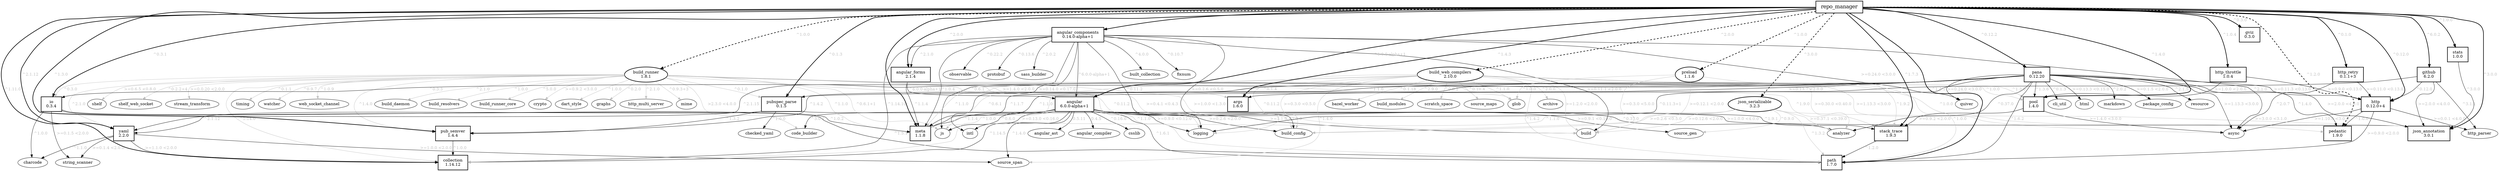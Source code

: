 digraph pubviz {
  graph [nodesep="0.2"];
  edge [fontcolor=gray];

  angular [label="angular
6.0.0-alpha+1", shape=box, margin="0.25,0.15", style=bold];
  angular -> analyzer [label="^0.37.0"];
  angular -> angular_ast [label="0.5.11"];
  angular -> angular_compiler [label="0.4.5"];
  angular -> build [label=">=1.1.0 <2.0.0"];
  angular -> build_config [label=">=0.2.6 <2.0.0"];
  angular -> code_builder [label="^3.0.1"];
  angular -> collection [label="^1.14.5"];
  angular -> csslib [label="^0.16.0"];
  angular -> intl [label=">=0.13.0 <0.16.0"];
  angular -> js [label="^0.6.0"];
  angular -> logging [label=">=0.9.0 <0.12.0"];
  angular -> meta [label="^1.1.4"];
  angular -> path [label="^1.6.1"];
  angular -> source_gen [label=">=0.9.1 <0.10.0"];
  angular -> source_span [label="^1.4.0"];
  angular -> stack_trace [label="^1.9.1"];

  angular_components [label="angular_components
0.14.0-alpha+1", shape=box, margin="0.25,0.15", style=bold];
  angular_components -> angular [label="^6.0.0-alpha+1"];
  angular_components -> angular_forms [label="^2.1.0"];
  angular_components -> async [label="^2.1.0"];
  angular_components -> build [label=">=0.11.1 <2.0.0"];
  angular_components -> build_config [label=">=0.2.6 <0.5.0"];
  angular_components -> built_collection [label="^4.0.0"];
  angular_components -> collection [label="^1.14.10"];
  angular_components -> fixnum [label="^0.10.7"];
  angular_components -> intl [label=">=0.14.0 <0.17.0"];
  angular_components -> js [label="^0.6.1"];
  angular_components -> logging [label="^0.11.2"];
  angular_components -> meta [label="^1.0.4"];
  angular_components -> observable [label="^0.22.2"];
  angular_components -> protobuf [label="^0.13.6"];
  angular_components -> quiver [label=">=0.24.0 <3.0.0"];
  angular_components -> sass_builder [label="^2.0.2"];

  angular_forms [label="angular_forms
2.1.4", shape=box, margin="0.25,0.15", style=bold];
  angular_forms -> angular [label="^6.0.0-alpha+1"];
  angular_forms -> meta [label="^1.1.4"];

  args [label="args
1.6.0", shape=box, margin="0.25,0.15", style=bold];

  build_runner [label="build_runner
1.8.1", style=bold];
  build_runner -> args [label=">=1.4.0 <2.0.0", color=gray];
  build_runner -> async [label=">=1.13.3 <3.0.0", color=gray];
  build_runner -> build [label=">=1.0.0 <1.3.0", color=gray];
  build_runner -> build_config [label=">=0.4.1 <0.4.3", color=gray];
  build_runner -> build_daemon [label="^2.1.0", color=gray];
  build_runner -> build_resolvers [label="^1.0.0", color=gray];
  build_runner -> build_runner_core [label="^5.0.0", color=gray];
  build_runner -> code_builder [label=">2.3.0 <4.0.0", color=gray];
  build_runner -> collection [label="^1.14.0", color=gray];
  build_runner -> crypto [label=">=0.9.2 <3.0.0", color=gray];
  build_runner -> dart_style [label="^1.0.0", color=gray];
  build_runner -> glob [label="^1.1.0", color=gray];
  build_runner -> graphs [label="^0.2.0", color=gray];
  build_runner -> http_multi_server [label="^2.1.0", color=gray];
  build_runner -> io [label="^0.3.0", color=gray];
  build_runner -> js [label="^0.6.1+1", color=gray];
  build_runner -> logging [label="^0.11.2", color=gray];
  build_runner -> meta [label="^1.1.0", color=gray];
  build_runner -> mime [label="^0.9.3+3", color=gray];
  build_runner -> path [label="^1.1.0", color=gray];
  build_runner -> pedantic [label="^1.0.0", color=gray];
  build_runner -> pool [label="^1.0.0", color=gray];
  build_runner -> pub_semver [label="^1.4.0", color=gray];
  build_runner -> pubspec_parse [label="^0.1.0", color=gray];
  build_runner -> shelf [label=">=0.6.5 <0.8.0", color=gray];
  build_runner -> shelf_web_socket [label="^0.2.2+4", color=gray];
  build_runner -> stack_trace [label="^1.9.0", color=gray];
  build_runner -> stream_transform [label=">=0.0.20 <2.0.0", color=gray];
  build_runner -> timing [label="^0.1.1", color=gray];
  build_runner -> watcher [label="^0.9.7", color=gray];
  build_runner -> web_socket_channel [label="^1.0.9", color=gray];
  build_runner -> yaml [label="^2.1.0", color=gray];

  build_web_compilers [label="build_web_compilers
2.10.0", style=bold];
  build_web_compilers -> analyzer [label=">=0.30.0 <0.40.0", color=gray];
  build_web_compilers -> archive [label="^2.0.0", color=gray];
  build_web_compilers -> bazel_worker [label="^0.1.18", color=gray];
  build_web_compilers -> build [label=">=1.2.0 <2.0.0", color=gray];
  build_web_compilers -> build_config [label=">=0.3.0 <0.5.0", color=gray];
  build_web_compilers -> build_modules [label="^2.9.0", color=gray];
  build_web_compilers -> collection [label="^1.0.0", color=gray];
  build_web_compilers -> glob [label="^1.1.0", color=gray];
  build_web_compilers -> js [label="^0.6.1", color=gray];
  build_web_compilers -> logging [label="^0.11.2", color=gray];
  build_web_compilers -> meta [label="^1.1.0", color=gray];
  build_web_compilers -> path [label="^1.4.2", color=gray];
  build_web_compilers -> pool [label="^1.3.0", color=gray];
  build_web_compilers -> scratch_space [label="^0.0.2", color=gray];
  build_web_compilers -> source_maps [label="^0.10.4", color=gray];
  build_web_compilers -> source_span [label="^1.4.0", color=gray];
  build_web_compilers -> stack_trace [label="^1.9.2", color=gray];

  collection [label="collection
1.14.12", shape=box, margin="0.25,0.15", style=bold];

  github [label="github
6.2.0", shape=box, margin="0.25,0.15", style=bold];
  github -> http [label="^0.12.0"];
  github -> http_parser [label="^3.1.1"];
  github -> json_annotation [label=">=2.0.0 <4.0.0"];
  github -> meta [label="^1.1.0"];

  gviz [label="gviz
0.3.0", shape=box, margin="0.25,0.15", style=bold];

  http [label="http
0.12.0+4", shape=box, margin="0.25,0.15", style=bold];
  http -> async [label=">=1.10.0 <3.0.0"];
  http -> http_parser [label=">=0.0.1 <4.0.0"];
  http -> path [label=">=0.9.0 <2.0.0"];
  http -> pedantic [label="^1.0.0"];

  http_retry [label="http_retry
0.1.1+3", shape=box, margin="0.25,0.15", style=bold];
  http_retry -> async [label="^2.0.7"];
  http_retry -> http [label=">=0.11.0 <0.13.0"];

  http_throttle [label="http_throttle
1.0.4", shape=box, margin="0.25,0.15", style=bold];
  http_throttle -> http [label=">=0.9.0 <0.13.0"];
  http_throttle -> pool [label=">=1.0.0 <2.0.0"];

  io [label="io
0.3.4", shape=box, margin="0.25,0.15", style=bold];
  io -> charcode [label="^1.0.0"];
  io -> meta [label="^1.0.2"];
  io -> path [label="^1.5.1"];
  io -> string_scanner [label=">=0.1.5 <2.0.0"];

  json_annotation [label="json_annotation
3.0.1", shape=box, margin="0.25,0.15", style=bold];

  json_serializable [label="json_serializable
3.2.3", style=bold];
  json_serializable -> analyzer [label=">=0.37.1 <0.39.0", color=gray];
  json_serializable -> build [label=">=0.12.6 <2.0.0", color=gray];
  json_serializable -> build_config [label=">=0.2.6 <0.5.0", color=gray];
  json_serializable -> json_annotation [label=">=3.0.0 <3.1.0", color=gray];
  json_serializable -> meta [label="^1.1.0", color=gray];
  json_serializable -> path [label="^1.3.2", color=gray];
  json_serializable -> source_gen [label="^0.9.0", color=gray];

  meta [label="meta
1.1.8", shape=box, margin="0.25,0.15", style=bold];

  pana [label="pana
0.12.20", shape=box, margin="0.25,0.15", style=bold];
  pana -> analyzer [label="^0.37.0"];
  pana -> args [label=">=0.13.7 <2.0.0"];
  pana -> async [label=">=1.13.3 <3.0.0"];
  pana -> cli_util [label="^0.1.3"];
  pana -> html [label=">=0.13.3 <0.15.0"];
  pana -> http [label=">=0.11.3 <0.13.0"];
  pana -> io [label="^0.3.3"];
  pana -> json_annotation [label=">=2.0.0 <4.0.0"];
  pana -> logging [label="^0.11.3+1"];
  pana -> markdown [label="^2.0.2"];
  pana -> meta [label="^1.1.7"];
  pana -> package_config [label=">=0.1.5 <2.0.0"];
  pana -> path [label="^1.6.2"];
  pana -> pedantic [label="^1.4.0"];
  pana -> pool [label="^1.3.6"];
  pana -> pub_semver [label="^1.4.2"];
  pana -> pubspec_parse [label="^0.1.4"];
  pana -> quiver [label=">=0.24.0 <3.0.0"];
  pana -> resource [label="^2.1.5"];
  pana -> yaml [label="^2.1.15"];

  path [label="path
1.7.0", shape=box, margin="0.25,0.15", style=bold];

  pedantic [label="pedantic
1.9.0", shape=box, margin="0.25,0.15", style=bold];

  pool [label="pool
1.4.0", shape=box, margin="0.25,0.15", style=bold];
  pool -> async [label=">=1.4.0 <3.0.0"];
  pool -> stack_trace [label=">=0.9.2 <2.0.0"];

  preload [label="preload
1.1.6", style=bold];
  preload -> build [label=">=0.12.1 <2.0.0", color=gray];
  preload -> build_config [label=">=0.3.0 <5.0.0", color=gray];
  preload -> glob [label="^1.0.0", color=gray];
  preload -> path [label="^1.0.0", color=gray];

  pub_semver [label="pub_semver
1.4.4", shape=box, margin="0.25,0.15", style=bold];
  pub_semver -> collection [label="^1.0.0"];

  pubspec_parse [label="pubspec_parse
0.1.5", shape=box, margin="0.25,0.15", style=bold];
  pubspec_parse -> checked_yaml [label="^1.0.0"];
  pubspec_parse -> json_annotation [label=">=1.0.0 <4.0.0"];
  pubspec_parse -> pub_semver [label="^1.3.2"];
  pubspec_parse -> yaml [label="^2.1.12"];

  repo_manager [label=repo_manager, fontsize="18", style=bold, shape=box, margin="0.25,0.15"];
  repo_manager -> angular [label="^6.0.0-alpha+1", penwidth="2"];
  repo_manager -> angular_components [penwidth="2"];
  repo_manager -> angular_forms [label="^2.0.0", penwidth="2"];
  repo_manager -> args [label="^1.4.3", penwidth="2"];
  repo_manager -> collection [label="^1.11.0", penwidth="2"];
  repo_manager -> github [label="^6.0.2", penwidth="2"];
  repo_manager -> gviz [label="^0.3.0", penwidth="2"];
  repo_manager -> http [label="^0.12.0", penwidth="2"];
  repo_manager -> http_retry [label="^0.1.0", penwidth="2"];
  repo_manager -> http_throttle [label="^1.0.4", penwidth="2"];
  repo_manager -> io [label="^0.3.1", penwidth="2"];
  repo_manager -> json_annotation [label="^3.0.0", penwidth="2"];
  repo_manager -> meta [penwidth="2"];
  repo_manager -> pana [label="^0.12.2", penwidth="2"];
  repo_manager -> path [label="^1.4.1", penwidth="2"];
  repo_manager -> pool [label="^1.4.0", penwidth="2"];
  repo_manager -> pub_semver [label="^1.3.0", penwidth="2"];
  repo_manager -> pubspec_parse [label="^0.1.3", penwidth="2"];
  repo_manager -> stack_trace [label="^1.7.3", penwidth="2"];
  repo_manager -> stats [label="^1.0.0", penwidth="2"];
  repo_manager -> yaml [label="^2.1.12", penwidth="2"];
  repo_manager -> build_runner [label="^1.0.0", penwidth="2", style=dashed];
  repo_manager -> build_web_compilers [label="^2.0.0", penwidth="2", style=dashed];
  repo_manager -> json_serializable [label="^3.0.0", penwidth="2", style=dashed];
  repo_manager -> pedantic [label="^1.2.0", penwidth="2", style=dashed];
  repo_manager -> preload [label="^1.0.0", penwidth="2", style=dashed];

  stack_trace [label="stack_trace
1.9.3", shape=box, margin="0.25,0.15", style=bold];
  stack_trace -> path [label="^1.2.0"];

  stats [label="stats
1.0.0", shape=box, margin="0.25,0.15", style=bold];
  stats -> json_annotation [label="^3.0.0"];

  yaml [label="yaml
2.2.0", shape=box, margin="0.25,0.15", style=bold];
  yaml -> charcode [label="^1.1.0"];
  yaml -> collection [label=">=1.1.0 <2.0.0"];
  yaml -> source_span [label=">=1.0.0 <2.0.0"];
  yaml -> string_scanner [label=">=0.1.4 <2.0.0"];
}
